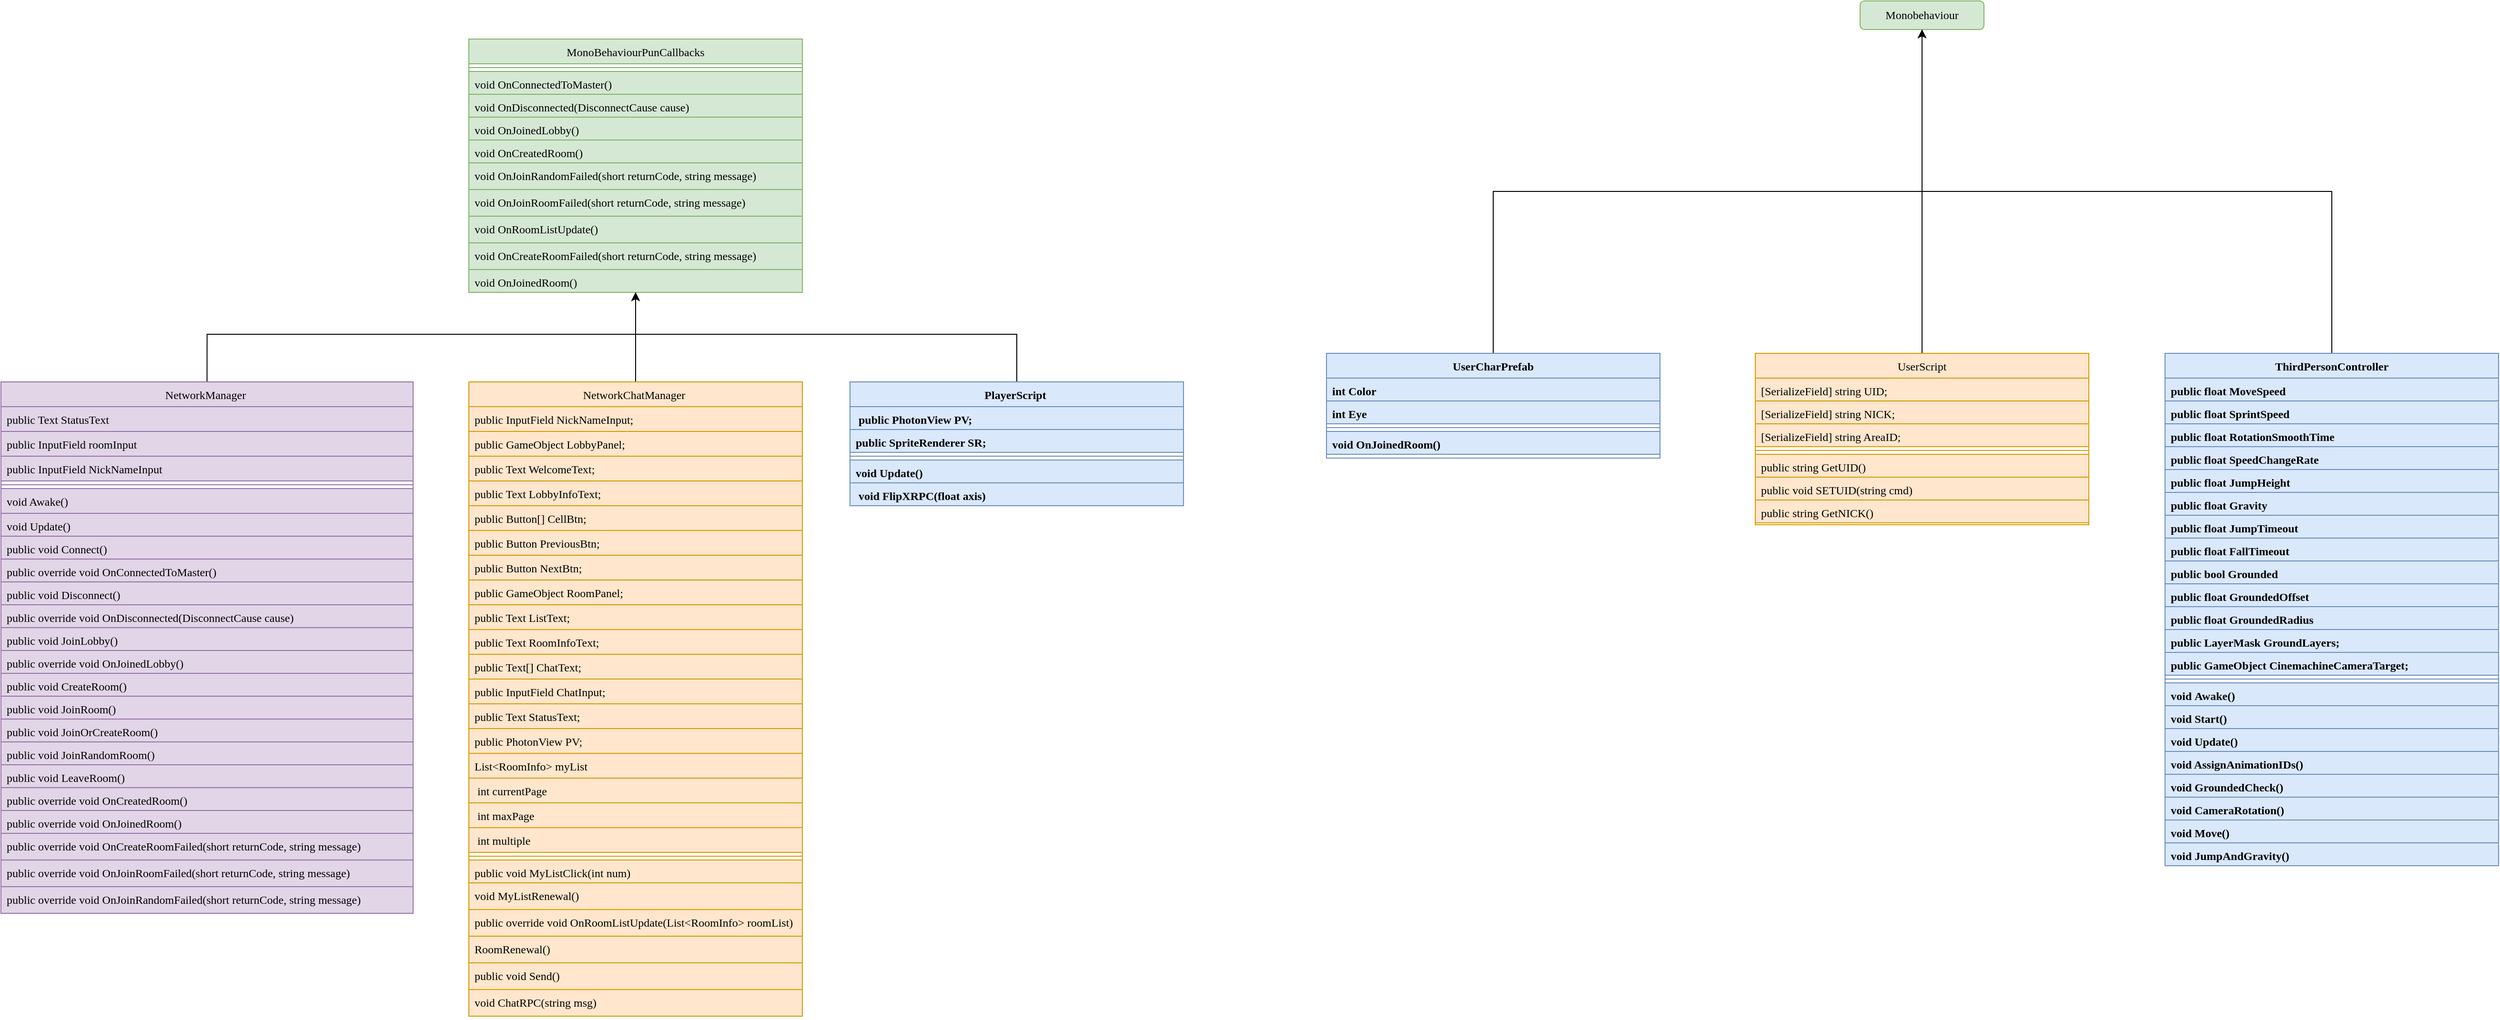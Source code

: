<mxfile version="17.1.3" type="device"><diagram id="C5RBs43oDa-KdzZeNtuy" name="Page-1"><mxGraphModel dx="2405" dy="2805" grid="1" gridSize="10" guides="1" tooltips="1" connect="1" arrows="1" fold="1" page="1" pageScale="1" pageWidth="827" pageHeight="1169" math="0" shadow="0"><root><mxCell id="WIyWlLk6GJQsqaUBKTNV-0"/><mxCell id="WIyWlLk6GJQsqaUBKTNV-1" parent="WIyWlLk6GJQsqaUBKTNV-0"/><mxCell id="zkfFHV4jXpPFQw0GAbJ--13" value="MonoBehaviourPunCallbacks" style="swimlane;fontStyle=0;align=center;verticalAlign=top;childLayout=stackLayout;horizontal=1;startSize=26;horizontalStack=0;resizeParent=1;resizeLast=0;collapsible=1;marginBottom=0;rounded=0;shadow=0;strokeWidth=1;fontFamily=Jua;fontSource=https%3A%2F%2Ffonts.googleapis.com%2Fcss%3Ffamily%3DJua;fillColor=#d5e8d4;strokeColor=#82b366;" parent="WIyWlLk6GJQsqaUBKTNV-1" vertex="1"><mxGeometry x="530" y="50" width="350" height="266" as="geometry"><mxRectangle x="340" y="380" width="170" height="26" as="alternateBounds"/></mxGeometry></mxCell><mxCell id="zkfFHV4jXpPFQw0GAbJ--15" value="" style="line;html=1;strokeWidth=1;align=left;verticalAlign=middle;spacingTop=-1;spacingLeft=3;spacingRight=3;rotatable=0;labelPosition=right;points=[];portConstraint=eastwest;fontFamily=Jua;fontSource=https%3A%2F%2Ffonts.googleapis.com%2Fcss%3Ffamily%3DJua;fillColor=#d5e8d4;strokeColor=#82b366;" parent="zkfFHV4jXpPFQw0GAbJ--13" vertex="1"><mxGeometry y="26" width="350" height="8" as="geometry"/></mxCell><mxCell id="Mqewn5kipQ3xcC0oWdRV-13" value="void OnConnectedToMaster()" style="text;align=left;verticalAlign=top;spacingLeft=4;spacingRight=4;overflow=hidden;rotatable=0;points=[[0,0.5],[1,0.5]];portConstraint=eastwest;fontFamily=Jua;fontSource=https%3A%2F%2Ffonts.googleapis.com%2Fcss%3Ffamily%3DJua;fillColor=#d5e8d4;strokeColor=#82b366;" parent="zkfFHV4jXpPFQw0GAbJ--13" vertex="1"><mxGeometry y="34" width="350" height="24" as="geometry"/></mxCell><mxCell id="Mqewn5kipQ3xcC0oWdRV-15" value="void OnDisconnected(DisconnectCause cause)&#10;" style="text;align=left;verticalAlign=top;spacingLeft=4;spacingRight=4;overflow=hidden;rotatable=0;points=[[0,0.5],[1,0.5]];portConstraint=eastwest;fontFamily=Jua;fontSource=https%3A%2F%2Ffonts.googleapis.com%2Fcss%3Ffamily%3DJua;fillColor=#d5e8d4;strokeColor=#82b366;" parent="zkfFHV4jXpPFQw0GAbJ--13" vertex="1"><mxGeometry y="58" width="350" height="24" as="geometry"/></mxCell><mxCell id="Mqewn5kipQ3xcC0oWdRV-30" value="void OnJoinedLobby() " style="text;align=left;verticalAlign=top;spacingLeft=4;spacingRight=4;overflow=hidden;rotatable=0;points=[[0,0.5],[1,0.5]];portConstraint=eastwest;fontFamily=Jua;fontSource=https%3A%2F%2Ffonts.googleapis.com%2Fcss%3Ffamily%3DJua;fillColor=#d5e8d4;strokeColor=#82b366;" parent="zkfFHV4jXpPFQw0GAbJ--13" vertex="1"><mxGeometry y="82" width="350" height="24" as="geometry"/></mxCell><mxCell id="Mqewn5kipQ3xcC0oWdRV-33" value="void OnCreatedRoom()" style="text;align=left;verticalAlign=top;spacingLeft=4;spacingRight=4;overflow=hidden;rotatable=0;points=[[0,0.5],[1,0.5]];portConstraint=eastwest;fontFamily=Jua;fontSource=https%3A%2F%2Ffonts.googleapis.com%2Fcss%3Ffamily%3DJua;fillColor=#d5e8d4;strokeColor=#82b366;" parent="zkfFHV4jXpPFQw0GAbJ--13" vertex="1"><mxGeometry y="106" width="350" height="24" as="geometry"/></mxCell><mxCell id="Mqewn5kipQ3xcC0oWdRV-37" value="void OnJoinRandomFailed(short returnCode, string message)" style="text;align=left;verticalAlign=top;spacingLeft=4;spacingRight=4;overflow=hidden;rotatable=0;points=[[0,0.5],[1,0.5]];portConstraint=eastwest;fontFamily=Jua;fontSource=https%3A%2F%2Ffonts.googleapis.com%2Fcss%3Ffamily%3DJua;fillColor=#d5e8d4;strokeColor=#82b366;" parent="zkfFHV4jXpPFQw0GAbJ--13" vertex="1"><mxGeometry y="130" width="350" height="28" as="geometry"/></mxCell><mxCell id="Mqewn5kipQ3xcC0oWdRV-36" value="void OnJoinRoomFailed(short returnCode, string message)" style="text;align=left;verticalAlign=top;spacingLeft=4;spacingRight=4;overflow=hidden;rotatable=0;points=[[0,0.5],[1,0.5]];portConstraint=eastwest;fontFamily=Jua;fontSource=https%3A%2F%2Ffonts.googleapis.com%2Fcss%3Ffamily%3DJua;fillColor=#d5e8d4;strokeColor=#82b366;" parent="zkfFHV4jXpPFQw0GAbJ--13" vertex="1"><mxGeometry y="158" width="350" height="28" as="geometry"/></mxCell><mxCell id="1AGx0SfE0cchmJ44cb0Z-66" value="void OnRoomListUpdate()" style="text;align=left;verticalAlign=top;spacingLeft=4;spacingRight=4;overflow=hidden;rotatable=0;points=[[0,0.5],[1,0.5]];portConstraint=eastwest;fontFamily=Jua;fontSource=https%3A%2F%2Ffonts.googleapis.com%2Fcss%3Ffamily%3DJua;fillColor=#d5e8d4;strokeColor=#82b366;" parent="zkfFHV4jXpPFQw0GAbJ--13" vertex="1"><mxGeometry y="186" width="350" height="28" as="geometry"/></mxCell><mxCell id="Mqewn5kipQ3xcC0oWdRV-35" value="void OnCreateRoomFailed(short returnCode, string message)" style="text;align=left;verticalAlign=top;spacingLeft=4;spacingRight=4;overflow=hidden;rotatable=0;points=[[0,0.5],[1,0.5]];portConstraint=eastwest;fontFamily=Jua;fontSource=https%3A%2F%2Ffonts.googleapis.com%2Fcss%3Ffamily%3DJua;fillColor=#d5e8d4;strokeColor=#82b366;" parent="zkfFHV4jXpPFQw0GAbJ--13" vertex="1"><mxGeometry y="214" width="350" height="28" as="geometry"/></mxCell><mxCell id="Mqewn5kipQ3xcC0oWdRV-34" value="void OnJoinedRoom() " style="text;align=left;verticalAlign=top;spacingLeft=4;spacingRight=4;overflow=hidden;rotatable=0;points=[[0,0.5],[1,0.5]];portConstraint=eastwest;fontFamily=Jua;fontSource=https%3A%2F%2Ffonts.googleapis.com%2Fcss%3Ffamily%3DJua;fillColor=#d5e8d4;strokeColor=#82b366;" parent="zkfFHV4jXpPFQw0GAbJ--13" vertex="1"><mxGeometry y="242" width="350" height="24" as="geometry"/></mxCell><mxCell id="Mqewn5kipQ3xcC0oWdRV-14" style="edgeStyle=orthogonalEdgeStyle;rounded=0;orthogonalLoop=1;jettySize=auto;html=1;exitX=0.5;exitY=0;exitDx=0;exitDy=0;entryX=0.5;entryY=1;entryDx=0;entryDy=0;fontFamily=Jua;fontSource=https%3A%2F%2Ffonts.googleapis.com%2Fcss%3Ffamily%3DJua;" parent="WIyWlLk6GJQsqaUBKTNV-1" source="Mqewn5kipQ3xcC0oWdRV-0" target="zkfFHV4jXpPFQw0GAbJ--13" edge="1"><mxGeometry relative="1" as="geometry"><Array as="points"><mxPoint x="255" y="360"/><mxPoint x="705" y="360"/></Array></mxGeometry></mxCell><mxCell id="Mqewn5kipQ3xcC0oWdRV-0" value="NetworkManager " style="swimlane;fontStyle=0;align=center;verticalAlign=top;childLayout=stackLayout;horizontal=1;startSize=26;horizontalStack=0;resizeParent=1;resizeLast=0;collapsible=1;marginBottom=0;rounded=0;shadow=0;strokeWidth=1;fontFamily=Jua;fontSource=https%3A%2F%2Ffonts.googleapis.com%2Fcss%3Ffamily%3DJua;fillColor=#e1d5e7;strokeColor=#9673a6;" parent="WIyWlLk6GJQsqaUBKTNV-1" vertex="1"><mxGeometry x="39" y="410" width="432.5" height="558" as="geometry"><mxRectangle x="550" y="140" width="160" height="26" as="alternateBounds"/></mxGeometry></mxCell><mxCell id="Mqewn5kipQ3xcC0oWdRV-3" value="public Text StatusText" style="text;align=left;verticalAlign=top;spacingLeft=4;spacingRight=4;overflow=hidden;rotatable=0;points=[[0,0.5],[1,0.5]];portConstraint=eastwest;fontFamily=Jua;fontSource=https%3A%2F%2Ffonts.googleapis.com%2Fcss%3Ffamily%3DJua;fillColor=#e1d5e7;strokeColor=#9673a6;" parent="Mqewn5kipQ3xcC0oWdRV-0" vertex="1"><mxGeometry y="26" width="432.5" height="26" as="geometry"/></mxCell><mxCell id="Mqewn5kipQ3xcC0oWdRV-4" value="public InputField roomInput" style="text;align=left;verticalAlign=top;spacingLeft=4;spacingRight=4;overflow=hidden;rotatable=0;points=[[0,0.5],[1,0.5]];portConstraint=eastwest;fontFamily=Jua;fontSource=https%3A%2F%2Ffonts.googleapis.com%2Fcss%3Ffamily%3DJua;fillColor=#e1d5e7;strokeColor=#9673a6;" parent="Mqewn5kipQ3xcC0oWdRV-0" vertex="1"><mxGeometry y="52" width="432.5" height="26" as="geometry"/></mxCell><mxCell id="Mqewn5kipQ3xcC0oWdRV-5" value="public InputField NickNameInput" style="text;align=left;verticalAlign=top;spacingLeft=4;spacingRight=4;overflow=hidden;rotatable=0;points=[[0,0.5],[1,0.5]];portConstraint=eastwest;fontFamily=Jua;fontSource=https%3A%2F%2Ffonts.googleapis.com%2Fcss%3Ffamily%3DJua;fillColor=#e1d5e7;strokeColor=#9673a6;" parent="Mqewn5kipQ3xcC0oWdRV-0" vertex="1"><mxGeometry y="78" width="432.5" height="26" as="geometry"/></mxCell><mxCell id="Mqewn5kipQ3xcC0oWdRV-6" value="" style="line;html=1;strokeWidth=1;align=left;verticalAlign=middle;spacingTop=-1;spacingLeft=3;spacingRight=3;rotatable=0;labelPosition=right;points=[];portConstraint=eastwest;fontFamily=Jua;fontSource=https%3A%2F%2Ffonts.googleapis.com%2Fcss%3Ffamily%3DJua;fillColor=#e1d5e7;strokeColor=#9673a6;" parent="Mqewn5kipQ3xcC0oWdRV-0" vertex="1"><mxGeometry y="104" width="432.5" height="8" as="geometry"/></mxCell><mxCell id="Mqewn5kipQ3xcC0oWdRV-7" value="void Awake() " style="text;align=left;verticalAlign=top;spacingLeft=4;spacingRight=4;overflow=hidden;rotatable=0;points=[[0,0.5],[1,0.5]];portConstraint=eastwest;fontFamily=Jua;fontSource=https%3A%2F%2Ffonts.googleapis.com%2Fcss%3Ffamily%3DJua;fillColor=#e1d5e7;strokeColor=#9673a6;" parent="Mqewn5kipQ3xcC0oWdRV-0" vertex="1"><mxGeometry y="112" width="432.5" height="26" as="geometry"/></mxCell><mxCell id="Mqewn5kipQ3xcC0oWdRV-8" value="void Update()" style="text;align=left;verticalAlign=top;spacingLeft=4;spacingRight=4;overflow=hidden;rotatable=0;points=[[0,0.5],[1,0.5]];portConstraint=eastwest;fontFamily=Jua;fontSource=https%3A%2F%2Ffonts.googleapis.com%2Fcss%3Ffamily%3DJua;fillColor=#e1d5e7;strokeColor=#9673a6;" parent="Mqewn5kipQ3xcC0oWdRV-0" vertex="1"><mxGeometry y="138" width="432.5" height="24" as="geometry"/></mxCell><mxCell id="Mqewn5kipQ3xcC0oWdRV-9" value="public void Connect()" style="text;align=left;verticalAlign=top;spacingLeft=4;spacingRight=4;overflow=hidden;rotatable=0;points=[[0,0.5],[1,0.5]];portConstraint=eastwest;fontFamily=Jua;fontSource=https%3A%2F%2Ffonts.googleapis.com%2Fcss%3Ffamily%3DJua;fillColor=#e1d5e7;strokeColor=#9673a6;" parent="Mqewn5kipQ3xcC0oWdRV-0" vertex="1"><mxGeometry y="162" width="432.5" height="24" as="geometry"/></mxCell><mxCell id="Mqewn5kipQ3xcC0oWdRV-12" value="public override void OnConnectedToMaster()" style="text;align=left;verticalAlign=top;spacingLeft=4;spacingRight=4;overflow=hidden;rotatable=0;points=[[0,0.5],[1,0.5]];portConstraint=eastwest;fontFamily=Jua;fontSource=https%3A%2F%2Ffonts.googleapis.com%2Fcss%3Ffamily%3DJua;fillColor=#e1d5e7;strokeColor=#9673a6;" parent="Mqewn5kipQ3xcC0oWdRV-0" vertex="1"><mxGeometry y="186" width="432.5" height="24" as="geometry"/></mxCell><mxCell id="Mqewn5kipQ3xcC0oWdRV-11" value="public void Disconnect() " style="text;align=left;verticalAlign=top;spacingLeft=4;spacingRight=4;overflow=hidden;rotatable=0;points=[[0,0.5],[1,0.5]];portConstraint=eastwest;fontFamily=Jua;fontSource=https%3A%2F%2Ffonts.googleapis.com%2Fcss%3Ffamily%3DJua;fillColor=#e1d5e7;strokeColor=#9673a6;" parent="Mqewn5kipQ3xcC0oWdRV-0" vertex="1"><mxGeometry y="210" width="432.5" height="24" as="geometry"/></mxCell><mxCell id="Mqewn5kipQ3xcC0oWdRV-10" value="public override void OnDisconnected(DisconnectCause cause)" style="text;align=left;verticalAlign=top;spacingLeft=4;spacingRight=4;overflow=hidden;rotatable=0;points=[[0,0.5],[1,0.5]];portConstraint=eastwest;fontFamily=Jua;fontSource=https%3A%2F%2Ffonts.googleapis.com%2Fcss%3Ffamily%3DJua;fillColor=#e1d5e7;strokeColor=#9673a6;" parent="Mqewn5kipQ3xcC0oWdRV-0" vertex="1"><mxGeometry y="234" width="432.5" height="24" as="geometry"/></mxCell><mxCell id="Mqewn5kipQ3xcC0oWdRV-16" value="public void JoinLobby()" style="text;align=left;verticalAlign=top;spacingLeft=4;spacingRight=4;overflow=hidden;rotatable=0;points=[[0,0.5],[1,0.5]];portConstraint=eastwest;fontFamily=Jua;fontSource=https%3A%2F%2Ffonts.googleapis.com%2Fcss%3Ffamily%3DJua;fillColor=#e1d5e7;strokeColor=#9673a6;" parent="Mqewn5kipQ3xcC0oWdRV-0" vertex="1"><mxGeometry y="258" width="432.5" height="24" as="geometry"/></mxCell><mxCell id="Mqewn5kipQ3xcC0oWdRV-18" value="public override void OnJoinedLobby() " style="text;align=left;verticalAlign=top;spacingLeft=4;spacingRight=4;overflow=hidden;rotatable=0;points=[[0,0.5],[1,0.5]];portConstraint=eastwest;fontFamily=Jua;fontSource=https%3A%2F%2Ffonts.googleapis.com%2Fcss%3Ffamily%3DJua;fillColor=#e1d5e7;strokeColor=#9673a6;" parent="Mqewn5kipQ3xcC0oWdRV-0" vertex="1"><mxGeometry y="282" width="432.5" height="24" as="geometry"/></mxCell><mxCell id="Mqewn5kipQ3xcC0oWdRV-20" value="public void CreateRoom()" style="text;align=left;verticalAlign=top;spacingLeft=4;spacingRight=4;overflow=hidden;rotatable=0;points=[[0,0.5],[1,0.5]];portConstraint=eastwest;fontFamily=Jua;fontSource=https%3A%2F%2Ffonts.googleapis.com%2Fcss%3Ffamily%3DJua;fillColor=#e1d5e7;strokeColor=#9673a6;" parent="Mqewn5kipQ3xcC0oWdRV-0" vertex="1"><mxGeometry y="306" width="432.5" height="24" as="geometry"/></mxCell><mxCell id="Mqewn5kipQ3xcC0oWdRV-21" value="public void JoinRoom()" style="text;align=left;verticalAlign=top;spacingLeft=4;spacingRight=4;overflow=hidden;rotatable=0;points=[[0,0.5],[1,0.5]];portConstraint=eastwest;fontFamily=Jua;fontSource=https%3A%2F%2Ffonts.googleapis.com%2Fcss%3Ffamily%3DJua;fillColor=#e1d5e7;strokeColor=#9673a6;" parent="Mqewn5kipQ3xcC0oWdRV-0" vertex="1"><mxGeometry y="330" width="432.5" height="24" as="geometry"/></mxCell><mxCell id="Mqewn5kipQ3xcC0oWdRV-19" value="public void JoinOrCreateRoom()" style="text;align=left;verticalAlign=top;spacingLeft=4;spacingRight=4;overflow=hidden;rotatable=0;points=[[0,0.5],[1,0.5]];portConstraint=eastwest;fontFamily=Jua;fontSource=https%3A%2F%2Ffonts.googleapis.com%2Fcss%3Ffamily%3DJua;fillColor=#e1d5e7;strokeColor=#9673a6;" parent="Mqewn5kipQ3xcC0oWdRV-0" vertex="1"><mxGeometry y="354" width="432.5" height="24" as="geometry"/></mxCell><mxCell id="Mqewn5kipQ3xcC0oWdRV-22" value="public void JoinRandomRoom()" style="text;align=left;verticalAlign=top;spacingLeft=4;spacingRight=4;overflow=hidden;rotatable=0;points=[[0,0.5],[1,0.5]];portConstraint=eastwest;fontFamily=Jua;fontSource=https%3A%2F%2Ffonts.googleapis.com%2Fcss%3Ffamily%3DJua;fillColor=#e1d5e7;strokeColor=#9673a6;" parent="Mqewn5kipQ3xcC0oWdRV-0" vertex="1"><mxGeometry y="378" width="432.5" height="24" as="geometry"/></mxCell><mxCell id="Mqewn5kipQ3xcC0oWdRV-23" value="public void LeaveRoom()" style="text;align=left;verticalAlign=top;spacingLeft=4;spacingRight=4;overflow=hidden;rotatable=0;points=[[0,0.5],[1,0.5]];portConstraint=eastwest;fontFamily=Jua;fontSource=https%3A%2F%2Ffonts.googleapis.com%2Fcss%3Ffamily%3DJua;fillColor=#e1d5e7;strokeColor=#9673a6;" parent="Mqewn5kipQ3xcC0oWdRV-0" vertex="1"><mxGeometry y="402" width="432.5" height="24" as="geometry"/></mxCell><mxCell id="Mqewn5kipQ3xcC0oWdRV-24" value="public override void OnCreatedRoom()" style="text;align=left;verticalAlign=top;spacingLeft=4;spacingRight=4;overflow=hidden;rotatable=0;points=[[0,0.5],[1,0.5]];portConstraint=eastwest;fontFamily=Jua;fontSource=https%3A%2F%2Ffonts.googleapis.com%2Fcss%3Ffamily%3DJua;fillColor=#e1d5e7;strokeColor=#9673a6;" parent="Mqewn5kipQ3xcC0oWdRV-0" vertex="1"><mxGeometry y="426" width="432.5" height="24" as="geometry"/></mxCell><mxCell id="Mqewn5kipQ3xcC0oWdRV-25" value="public override void OnJoinedRoom() " style="text;align=left;verticalAlign=top;spacingLeft=4;spacingRight=4;overflow=hidden;rotatable=0;points=[[0,0.5],[1,0.5]];portConstraint=eastwest;fontFamily=Jua;fontSource=https%3A%2F%2Ffonts.googleapis.com%2Fcss%3Ffamily%3DJua;fillColor=#e1d5e7;strokeColor=#9673a6;" parent="Mqewn5kipQ3xcC0oWdRV-0" vertex="1"><mxGeometry y="450" width="432.5" height="24" as="geometry"/></mxCell><mxCell id="Mqewn5kipQ3xcC0oWdRV-26" value="public override void OnCreateRoomFailed(short returnCode, string message)" style="text;align=left;verticalAlign=top;spacingLeft=4;spacingRight=4;overflow=hidden;rotatable=0;points=[[0,0.5],[1,0.5]];portConstraint=eastwest;fontFamily=Jua;fontSource=https%3A%2F%2Ffonts.googleapis.com%2Fcss%3Ffamily%3DJua;fillColor=#e1d5e7;strokeColor=#9673a6;" parent="Mqewn5kipQ3xcC0oWdRV-0" vertex="1"><mxGeometry y="474" width="432.5" height="28" as="geometry"/></mxCell><mxCell id="Mqewn5kipQ3xcC0oWdRV-27" value="public override void OnJoinRoomFailed(short returnCode, string message)" style="text;align=left;verticalAlign=top;spacingLeft=4;spacingRight=4;overflow=hidden;rotatable=0;points=[[0,0.5],[1,0.5]];portConstraint=eastwest;fontFamily=Jua;fontSource=https%3A%2F%2Ffonts.googleapis.com%2Fcss%3Ffamily%3DJua;fillColor=#e1d5e7;strokeColor=#9673a6;" parent="Mqewn5kipQ3xcC0oWdRV-0" vertex="1"><mxGeometry y="502" width="432.5" height="28" as="geometry"/></mxCell><mxCell id="Mqewn5kipQ3xcC0oWdRV-17" value="public override void OnJoinRandomFailed(short returnCode, string message)" style="text;align=left;verticalAlign=top;spacingLeft=4;spacingRight=4;overflow=hidden;rotatable=0;points=[[0,0.5],[1,0.5]];portConstraint=eastwest;fontFamily=Jua;fontSource=https%3A%2F%2Ffonts.googleapis.com%2Fcss%3Ffamily%3DJua;fillColor=#e1d5e7;strokeColor=#9673a6;" parent="Mqewn5kipQ3xcC0oWdRV-0" vertex="1"><mxGeometry y="530" width="432.5" height="28" as="geometry"/></mxCell><mxCell id="Mqewn5kipQ3xcC0oWdRV-38" value="Monobehaviour" style="rounded=1;whiteSpace=wrap;html=1;fontFamily=Jua;fontSource=https%3A%2F%2Ffonts.googleapis.com%2Fcss%3Ffamily%3DJua;fillColor=#d5e8d4;strokeColor=#82b366;" parent="WIyWlLk6GJQsqaUBKTNV-1" vertex="1"><mxGeometry x="1990" y="10" width="130" height="30" as="geometry"/></mxCell><mxCell id="Mqewn5kipQ3xcC0oWdRV-51" style="edgeStyle=orthogonalEdgeStyle;rounded=0;orthogonalLoop=1;jettySize=auto;html=1;entryX=0.5;entryY=1;entryDx=0;entryDy=0;fontFamily=Jua;fontSource=https%3A%2F%2Ffonts.googleapis.com%2Fcss%3Ffamily%3DJua;" parent="WIyWlLk6GJQsqaUBKTNV-1" source="Mqewn5kipQ3xcC0oWdRV-40" target="Mqewn5kipQ3xcC0oWdRV-38" edge="1"><mxGeometry relative="1" as="geometry"><Array as="points"><mxPoint x="1605" y="210"/><mxPoint x="2055" y="210"/></Array></mxGeometry></mxCell><mxCell id="Mqewn5kipQ3xcC0oWdRV-40" value="UserCharPrefab" style="swimlane;fontStyle=1;align=center;verticalAlign=top;childLayout=stackLayout;horizontal=1;startSize=26;horizontalStack=0;resizeParent=1;resizeLast=0;collapsible=1;marginBottom=0;rounded=0;shadow=0;strokeWidth=1;fontFamily=Jua;fontSource=https%3A%2F%2Ffonts.googleapis.com%2Fcss%3Ffamily%3DJua;fillColor=#dae8fc;strokeColor=#6c8ebf;" parent="WIyWlLk6GJQsqaUBKTNV-1" vertex="1"><mxGeometry x="1430" y="380" width="350" height="110" as="geometry"><mxRectangle x="340" y="380" width="170" height="26" as="alternateBounds"/></mxGeometry></mxCell><mxCell id="Mqewn5kipQ3xcC0oWdRV-50" value="int Color&#10;" style="text;align=left;verticalAlign=top;spacingLeft=4;spacingRight=4;overflow=hidden;rotatable=0;points=[[0,0.5],[1,0.5]];portConstraint=eastwest;fontFamily=Jua;fontSource=https%3A%2F%2Ffonts.googleapis.com%2Fcss%3Ffamily%3DJua;fillColor=#dae8fc;strokeColor=#6c8ebf;fontStyle=1" parent="Mqewn5kipQ3xcC0oWdRV-40" vertex="1"><mxGeometry y="26" width="350" height="24" as="geometry"/></mxCell><mxCell id="Mqewn5kipQ3xcC0oWdRV-52" value="int Eye" style="text;align=left;verticalAlign=top;spacingLeft=4;spacingRight=4;overflow=hidden;rotatable=0;points=[[0,0.5],[1,0.5]];portConstraint=eastwest;fontFamily=Jua;fontSource=https%3A%2F%2Ffonts.googleapis.com%2Fcss%3Ffamily%3DJua;fillColor=#dae8fc;strokeColor=#6c8ebf;fontStyle=1" parent="Mqewn5kipQ3xcC0oWdRV-40" vertex="1"><mxGeometry y="50" width="350" height="24" as="geometry"/></mxCell><mxCell id="Mqewn5kipQ3xcC0oWdRV-41" value="" style="line;html=1;strokeWidth=1;align=left;verticalAlign=middle;spacingTop=-1;spacingLeft=3;spacingRight=3;rotatable=0;labelPosition=right;points=[];portConstraint=eastwest;fontFamily=Jua;fontSource=https%3A%2F%2Ffonts.googleapis.com%2Fcss%3Ffamily%3DJua;fillColor=#dae8fc;strokeColor=#6c8ebf;fontStyle=1" parent="Mqewn5kipQ3xcC0oWdRV-40" vertex="1"><mxGeometry y="74" width="350" height="8" as="geometry"/></mxCell><mxCell id="Mqewn5kipQ3xcC0oWdRV-49" value="void OnJoinedRoom() " style="text;align=left;verticalAlign=top;spacingLeft=4;spacingRight=4;overflow=hidden;rotatable=0;points=[[0,0.5],[1,0.5]];portConstraint=eastwest;fontFamily=Jua;fontSource=https%3A%2F%2Ffonts.googleapis.com%2Fcss%3Ffamily%3DJua;fillColor=#dae8fc;strokeColor=#6c8ebf;fontStyle=1" parent="Mqewn5kipQ3xcC0oWdRV-40" vertex="1"><mxGeometry y="82" width="350" height="24" as="geometry"/></mxCell><mxCell id="Mqewn5kipQ3xcC0oWdRV-58" style="edgeStyle=orthogonalEdgeStyle;rounded=0;orthogonalLoop=1;jettySize=auto;html=1;entryX=0.5;entryY=1;entryDx=0;entryDy=0;fontFamily=Jua;fontSource=https%3A%2F%2Ffonts.googleapis.com%2Fcss%3Ffamily%3DJua;" parent="WIyWlLk6GJQsqaUBKTNV-1" source="Mqewn5kipQ3xcC0oWdRV-53" target="Mqewn5kipQ3xcC0oWdRV-38" edge="1"><mxGeometry relative="1" as="geometry"><Array as="points"><mxPoint x="2055" y="140"/><mxPoint x="2055" y="140"/></Array></mxGeometry></mxCell><mxCell id="Mqewn5kipQ3xcC0oWdRV-53" value="UserScript" style="swimlane;fontStyle=0;align=center;verticalAlign=top;childLayout=stackLayout;horizontal=1;startSize=26;horizontalStack=0;resizeParent=1;resizeLast=0;collapsible=1;marginBottom=0;rounded=0;shadow=0;strokeWidth=1;fontFamily=Jua;fontSource=https%3A%2F%2Ffonts.googleapis.com%2Fcss%3Ffamily%3DJua;fillColor=#ffe6cc;strokeColor=#d79b00;" parent="WIyWlLk6GJQsqaUBKTNV-1" vertex="1"><mxGeometry x="1880" y="380" width="350" height="180" as="geometry"><mxRectangle x="340" y="380" width="170" height="26" as="alternateBounds"/></mxGeometry></mxCell><mxCell id="Mqewn5kipQ3xcC0oWdRV-54" value="[SerializeField] string UID;" style="text;align=left;verticalAlign=top;spacingLeft=4;spacingRight=4;overflow=hidden;rotatable=0;points=[[0,0.5],[1,0.5]];portConstraint=eastwest;fontFamily=Jua;fontSource=https%3A%2F%2Ffonts.googleapis.com%2Fcss%3Ffamily%3DJua;fillColor=#ffe6cc;strokeColor=#d79b00;" parent="Mqewn5kipQ3xcC0oWdRV-53" vertex="1"><mxGeometry y="26" width="350" height="24" as="geometry"/></mxCell><mxCell id="Mqewn5kipQ3xcC0oWdRV-59" value="    [SerializeField] string NICK;" style="text;align=left;verticalAlign=top;spacingLeft=4;spacingRight=4;overflow=hidden;rotatable=0;points=[[0,0.5],[1,0.5]];portConstraint=eastwest;fontFamily=Jua;fontSource=https%3A%2F%2Ffonts.googleapis.com%2Fcss%3Ffamily%3DJua;fillColor=#ffe6cc;strokeColor=#d79b00;" parent="Mqewn5kipQ3xcC0oWdRV-53" vertex="1"><mxGeometry y="50" width="350" height="24" as="geometry"/></mxCell><mxCell id="Mqewn5kipQ3xcC0oWdRV-55" value="    [SerializeField] string AreaID;" style="text;align=left;verticalAlign=top;spacingLeft=4;spacingRight=4;overflow=hidden;rotatable=0;points=[[0,0.5],[1,0.5]];portConstraint=eastwest;fontFamily=Jua;fontSource=https%3A%2F%2Ffonts.googleapis.com%2Fcss%3Ffamily%3DJua;fillColor=#ffe6cc;strokeColor=#d79b00;" parent="Mqewn5kipQ3xcC0oWdRV-53" vertex="1"><mxGeometry y="74" width="350" height="24" as="geometry"/></mxCell><mxCell id="Mqewn5kipQ3xcC0oWdRV-56" value="" style="line;html=1;strokeWidth=1;align=left;verticalAlign=middle;spacingTop=-1;spacingLeft=3;spacingRight=3;rotatable=0;labelPosition=right;points=[];portConstraint=eastwest;fontFamily=Jua;fontSource=https%3A%2F%2Ffonts.googleapis.com%2Fcss%3Ffamily%3DJua;fillColor=#ffe6cc;strokeColor=#d79b00;" parent="Mqewn5kipQ3xcC0oWdRV-53" vertex="1"><mxGeometry y="98" width="350" height="8" as="geometry"/></mxCell><mxCell id="Mqewn5kipQ3xcC0oWdRV-60" value=" public string GetUID()" style="text;align=left;verticalAlign=top;spacingLeft=4;spacingRight=4;overflow=hidden;rotatable=0;points=[[0,0.5],[1,0.5]];portConstraint=eastwest;fontFamily=Jua;fontSource=https%3A%2F%2Ffonts.googleapis.com%2Fcss%3Ffamily%3DJua;fillColor=#ffe6cc;strokeColor=#d79b00;" parent="Mqewn5kipQ3xcC0oWdRV-53" vertex="1"><mxGeometry y="106" width="350" height="24" as="geometry"/></mxCell><mxCell id="Mqewn5kipQ3xcC0oWdRV-62" value=" public void SETUID(string cmd)" style="text;align=left;verticalAlign=top;spacingLeft=4;spacingRight=4;overflow=hidden;rotatable=0;points=[[0,0.5],[1,0.5]];portConstraint=eastwest;fontFamily=Jua;fontSource=https%3A%2F%2Ffonts.googleapis.com%2Fcss%3Ffamily%3DJua;fillColor=#ffe6cc;strokeColor=#d79b00;" parent="Mqewn5kipQ3xcC0oWdRV-53" vertex="1"><mxGeometry y="130" width="350" height="24" as="geometry"/></mxCell><mxCell id="Mqewn5kipQ3xcC0oWdRV-61" value="public string GetNICK()" style="text;align=left;verticalAlign=top;spacingLeft=4;spacingRight=4;overflow=hidden;rotatable=0;points=[[0,0.5],[1,0.5]];portConstraint=eastwest;fontFamily=Jua;fontSource=https%3A%2F%2Ffonts.googleapis.com%2Fcss%3Ffamily%3DJua;fillColor=#ffe6cc;strokeColor=#d79b00;" parent="Mqewn5kipQ3xcC0oWdRV-53" vertex="1"><mxGeometry y="154" width="350" height="24" as="geometry"/></mxCell><mxCell id="1AGx0SfE0cchmJ44cb0Z-43" style="edgeStyle=orthogonalEdgeStyle;rounded=0;orthogonalLoop=1;jettySize=auto;html=1;entryX=0.5;entryY=1;entryDx=0;entryDy=0;" parent="WIyWlLk6GJQsqaUBKTNV-1" source="1AGx0SfE0cchmJ44cb0Z-20" target="zkfFHV4jXpPFQw0GAbJ--13" edge="1"><mxGeometry relative="1" as="geometry"/></mxCell><mxCell id="1AGx0SfE0cchmJ44cb0Z-20" value="NetworkChatManager " style="swimlane;fontStyle=0;align=center;verticalAlign=top;childLayout=stackLayout;horizontal=1;startSize=26;horizontalStack=0;resizeParent=1;resizeLast=0;collapsible=1;marginBottom=0;rounded=0;shadow=0;strokeWidth=1;fontFamily=Jua;fontSource=https%3A%2F%2Ffonts.googleapis.com%2Fcss%3Ffamily%3DJua;fillColor=#ffe6cc;strokeColor=#d79b00;" parent="WIyWlLk6GJQsqaUBKTNV-1" vertex="1"><mxGeometry x="530" y="410" width="350" height="666" as="geometry"><mxRectangle x="550" y="140" width="160" height="26" as="alternateBounds"/></mxGeometry></mxCell><mxCell id="1AGx0SfE0cchmJ44cb0Z-44" value="public InputField NickNameInput;" style="text;align=left;verticalAlign=top;spacingLeft=4;spacingRight=4;overflow=hidden;rotatable=0;points=[[0,0.5],[1,0.5]];portConstraint=eastwest;fontFamily=Jua;fontSource=https%3A%2F%2Ffonts.googleapis.com%2Fcss%3Ffamily%3DJua;fillColor=#ffe6cc;strokeColor=#d79b00;" parent="1AGx0SfE0cchmJ44cb0Z-20" vertex="1"><mxGeometry y="26" width="350" height="26" as="geometry"/></mxCell><mxCell id="1AGx0SfE0cchmJ44cb0Z-46" value="public GameObject LobbyPanel;" style="text;align=left;verticalAlign=top;spacingLeft=4;spacingRight=4;overflow=hidden;rotatable=0;points=[[0,0.5],[1,0.5]];portConstraint=eastwest;fontFamily=Jua;fontSource=https%3A%2F%2Ffonts.googleapis.com%2Fcss%3Ffamily%3DJua;fillColor=#ffe6cc;strokeColor=#d79b00;" parent="1AGx0SfE0cchmJ44cb0Z-20" vertex="1"><mxGeometry y="52" width="350" height="26" as="geometry"/></mxCell><mxCell id="1AGx0SfE0cchmJ44cb0Z-49" value="public Text WelcomeText;" style="text;align=left;verticalAlign=top;spacingLeft=4;spacingRight=4;overflow=hidden;rotatable=0;points=[[0,0.5],[1,0.5]];portConstraint=eastwest;fontFamily=Jua;fontSource=https%3A%2F%2Ffonts.googleapis.com%2Fcss%3Ffamily%3DJua;fillColor=#ffe6cc;strokeColor=#d79b00;" parent="1AGx0SfE0cchmJ44cb0Z-20" vertex="1"><mxGeometry y="78" width="350" height="26" as="geometry"/></mxCell><mxCell id="1AGx0SfE0cchmJ44cb0Z-50" value="public Text LobbyInfoText;" style="text;align=left;verticalAlign=top;spacingLeft=4;spacingRight=4;overflow=hidden;rotatable=0;points=[[0,0.5],[1,0.5]];portConstraint=eastwest;fontFamily=Jua;fontSource=https%3A%2F%2Ffonts.googleapis.com%2Fcss%3Ffamily%3DJua;fillColor=#ffe6cc;strokeColor=#d79b00;" parent="1AGx0SfE0cchmJ44cb0Z-20" vertex="1"><mxGeometry y="104" width="350" height="26" as="geometry"/></mxCell><mxCell id="1AGx0SfE0cchmJ44cb0Z-54" value="public Button[] CellBtn;" style="text;align=left;verticalAlign=top;spacingLeft=4;spacingRight=4;overflow=hidden;rotatable=0;points=[[0,0.5],[1,0.5]];portConstraint=eastwest;fontFamily=Jua;fontSource=https%3A%2F%2Ffonts.googleapis.com%2Fcss%3Ffamily%3DJua;fillColor=#ffe6cc;strokeColor=#d79b00;" parent="1AGx0SfE0cchmJ44cb0Z-20" vertex="1"><mxGeometry y="130" width="350" height="26" as="geometry"/></mxCell><mxCell id="1AGx0SfE0cchmJ44cb0Z-48" value="public Button PreviousBtn;" style="text;align=left;verticalAlign=top;spacingLeft=4;spacingRight=4;overflow=hidden;rotatable=0;points=[[0,0.5],[1,0.5]];portConstraint=eastwest;fontFamily=Jua;fontSource=https%3A%2F%2Ffonts.googleapis.com%2Fcss%3Ffamily%3DJua;fillColor=#ffe6cc;strokeColor=#d79b00;" parent="1AGx0SfE0cchmJ44cb0Z-20" vertex="1"><mxGeometry y="156" width="350" height="26" as="geometry"/></mxCell><mxCell id="1AGx0SfE0cchmJ44cb0Z-52" value="public Button NextBtn;" style="text;align=left;verticalAlign=top;spacingLeft=4;spacingRight=4;overflow=hidden;rotatable=0;points=[[0,0.5],[1,0.5]];portConstraint=eastwest;fontFamily=Jua;fontSource=https%3A%2F%2Ffonts.googleapis.com%2Fcss%3Ffamily%3DJua;fillColor=#ffe6cc;strokeColor=#d79b00;" parent="1AGx0SfE0cchmJ44cb0Z-20" vertex="1"><mxGeometry y="182" width="350" height="26" as="geometry"/></mxCell><mxCell id="1AGx0SfE0cchmJ44cb0Z-53" value="public GameObject RoomPanel;" style="text;align=left;verticalAlign=top;spacingLeft=4;spacingRight=4;overflow=hidden;rotatable=0;points=[[0,0.5],[1,0.5]];portConstraint=eastwest;fontFamily=Jua;fontSource=https%3A%2F%2Ffonts.googleapis.com%2Fcss%3Ffamily%3DJua;fillColor=#ffe6cc;strokeColor=#d79b00;" parent="1AGx0SfE0cchmJ44cb0Z-20" vertex="1"><mxGeometry y="208" width="350" height="26" as="geometry"/></mxCell><mxCell id="1AGx0SfE0cchmJ44cb0Z-51" value="public Text ListText;" style="text;align=left;verticalAlign=top;spacingLeft=4;spacingRight=4;overflow=hidden;rotatable=0;points=[[0,0.5],[1,0.5]];portConstraint=eastwest;fontFamily=Jua;fontSource=https%3A%2F%2Ffonts.googleapis.com%2Fcss%3Ffamily%3DJua;fillColor=#ffe6cc;strokeColor=#d79b00;" parent="1AGx0SfE0cchmJ44cb0Z-20" vertex="1"><mxGeometry y="234" width="350" height="26" as="geometry"/></mxCell><mxCell id="1AGx0SfE0cchmJ44cb0Z-47" value="public Text RoomInfoText;" style="text;align=left;verticalAlign=top;spacingLeft=4;spacingRight=4;overflow=hidden;rotatable=0;points=[[0,0.5],[1,0.5]];portConstraint=eastwest;fontFamily=Jua;fontSource=https%3A%2F%2Ffonts.googleapis.com%2Fcss%3Ffamily%3DJua;fillColor=#ffe6cc;strokeColor=#d79b00;" parent="1AGx0SfE0cchmJ44cb0Z-20" vertex="1"><mxGeometry y="260" width="350" height="26" as="geometry"/></mxCell><mxCell id="1AGx0SfE0cchmJ44cb0Z-45" value="public Text[] ChatText;" style="text;align=left;verticalAlign=top;spacingLeft=4;spacingRight=4;overflow=hidden;rotatable=0;points=[[0,0.5],[1,0.5]];portConstraint=eastwest;fontFamily=Jua;fontSource=https%3A%2F%2Ffonts.googleapis.com%2Fcss%3Ffamily%3DJua;fillColor=#ffe6cc;strokeColor=#d79b00;" parent="1AGx0SfE0cchmJ44cb0Z-20" vertex="1"><mxGeometry y="286" width="350" height="26" as="geometry"/></mxCell><mxCell id="1AGx0SfE0cchmJ44cb0Z-56" value="public InputField ChatInput;" style="text;align=left;verticalAlign=top;spacingLeft=4;spacingRight=4;overflow=hidden;rotatable=0;points=[[0,0.5],[1,0.5]];portConstraint=eastwest;fontFamily=Jua;fontSource=https%3A%2F%2Ffonts.googleapis.com%2Fcss%3Ffamily%3DJua;fillColor=#ffe6cc;strokeColor=#d79b00;" parent="1AGx0SfE0cchmJ44cb0Z-20" vertex="1"><mxGeometry y="312" width="350" height="26" as="geometry"/></mxCell><mxCell id="1AGx0SfE0cchmJ44cb0Z-55" value="public Text StatusText;" style="text;align=left;verticalAlign=top;spacingLeft=4;spacingRight=4;overflow=hidden;rotatable=0;points=[[0,0.5],[1,0.5]];portConstraint=eastwest;fontFamily=Jua;fontSource=https%3A%2F%2Ffonts.googleapis.com%2Fcss%3Ffamily%3DJua;fillColor=#ffe6cc;strokeColor=#d79b00;" parent="1AGx0SfE0cchmJ44cb0Z-20" vertex="1"><mxGeometry y="338" width="350" height="26" as="geometry"/></mxCell><mxCell id="1AGx0SfE0cchmJ44cb0Z-58" value="public PhotonView PV;" style="text;align=left;verticalAlign=top;spacingLeft=4;spacingRight=4;overflow=hidden;rotatable=0;points=[[0,0.5],[1,0.5]];portConstraint=eastwest;fontFamily=Jua;fontSource=https%3A%2F%2Ffonts.googleapis.com%2Fcss%3Ffamily%3DJua;fillColor=#ffe6cc;strokeColor=#d79b00;" parent="1AGx0SfE0cchmJ44cb0Z-20" vertex="1"><mxGeometry y="364" width="350" height="26" as="geometry"/></mxCell><mxCell id="1AGx0SfE0cchmJ44cb0Z-57" value="List&lt;RoomInfo&gt; myList" style="text;align=left;verticalAlign=top;spacingLeft=4;spacingRight=4;overflow=hidden;rotatable=0;points=[[0,0.5],[1,0.5]];portConstraint=eastwest;fontFamily=Jua;fontSource=https%3A%2F%2Ffonts.googleapis.com%2Fcss%3Ffamily%3DJua;fillColor=#ffe6cc;strokeColor=#d79b00;" parent="1AGx0SfE0cchmJ44cb0Z-20" vertex="1"><mxGeometry y="390" width="350" height="26" as="geometry"/></mxCell><mxCell id="1AGx0SfE0cchmJ44cb0Z-59" value=" int currentPage" style="text;align=left;verticalAlign=top;spacingLeft=4;spacingRight=4;overflow=hidden;rotatable=0;points=[[0,0.5],[1,0.5]];portConstraint=eastwest;fontFamily=Jua;fontSource=https%3A%2F%2Ffonts.googleapis.com%2Fcss%3Ffamily%3DJua;fillColor=#ffe6cc;strokeColor=#d79b00;" parent="1AGx0SfE0cchmJ44cb0Z-20" vertex="1"><mxGeometry y="416" width="350" height="26" as="geometry"/></mxCell><mxCell id="1AGx0SfE0cchmJ44cb0Z-60" value=" int maxPage" style="text;align=left;verticalAlign=top;spacingLeft=4;spacingRight=4;overflow=hidden;rotatable=0;points=[[0,0.5],[1,0.5]];portConstraint=eastwest;fontFamily=Jua;fontSource=https%3A%2F%2Ffonts.googleapis.com%2Fcss%3Ffamily%3DJua;fillColor=#ffe6cc;strokeColor=#d79b00;" parent="1AGx0SfE0cchmJ44cb0Z-20" vertex="1"><mxGeometry y="442" width="350" height="26" as="geometry"/></mxCell><mxCell id="1AGx0SfE0cchmJ44cb0Z-21" value=" int multiple" style="text;align=left;verticalAlign=top;spacingLeft=4;spacingRight=4;overflow=hidden;rotatable=0;points=[[0,0.5],[1,0.5]];portConstraint=eastwest;fontFamily=Jua;fontSource=https%3A%2F%2Ffonts.googleapis.com%2Fcss%3Ffamily%3DJua;fillColor=#ffe6cc;strokeColor=#d79b00;" parent="1AGx0SfE0cchmJ44cb0Z-20" vertex="1"><mxGeometry y="468" width="350" height="26" as="geometry"/></mxCell><mxCell id="1AGx0SfE0cchmJ44cb0Z-24" value="" style="line;html=1;strokeWidth=1;align=left;verticalAlign=middle;spacingTop=-1;spacingLeft=3;spacingRight=3;rotatable=0;labelPosition=right;points=[];portConstraint=eastwest;fontFamily=Jua;fontSource=https%3A%2F%2Ffonts.googleapis.com%2Fcss%3Ffamily%3DJua;fillColor=#ffe6cc;strokeColor=#d79b00;" parent="1AGx0SfE0cchmJ44cb0Z-20" vertex="1"><mxGeometry y="494" width="350" height="8" as="geometry"/></mxCell><mxCell id="1AGx0SfE0cchmJ44cb0Z-26" value="public void MyListClick(int num)" style="text;align=left;verticalAlign=top;spacingLeft=4;spacingRight=4;overflow=hidden;rotatable=0;points=[[0,0.5],[1,0.5]];portConstraint=eastwest;fontFamily=Jua;fontSource=https%3A%2F%2Ffonts.googleapis.com%2Fcss%3Ffamily%3DJua;fillColor=#ffe6cc;strokeColor=#d79b00;" parent="1AGx0SfE0cchmJ44cb0Z-20" vertex="1"><mxGeometry y="502" width="350" height="24" as="geometry"/></mxCell><mxCell id="1AGx0SfE0cchmJ44cb0Z-41" value="void MyListRenewal()" style="text;align=left;verticalAlign=top;spacingLeft=4;spacingRight=4;overflow=hidden;rotatable=0;points=[[0,0.5],[1,0.5]];portConstraint=eastwest;fontFamily=Jua;fontSource=https%3A%2F%2Ffonts.googleapis.com%2Fcss%3Ffamily%3DJua;fillColor=#ffe6cc;strokeColor=#d79b00;" parent="1AGx0SfE0cchmJ44cb0Z-20" vertex="1"><mxGeometry y="526" width="350" height="28" as="geometry"/></mxCell><mxCell id="1AGx0SfE0cchmJ44cb0Z-62" value="public override void OnRoomListUpdate(List&lt;RoomInfo&gt; roomList)" style="text;align=left;verticalAlign=top;spacingLeft=4;spacingRight=4;overflow=hidden;rotatable=0;points=[[0,0.5],[1,0.5]];portConstraint=eastwest;fontFamily=Jua;fontSource=https%3A%2F%2Ffonts.googleapis.com%2Fcss%3Ffamily%3DJua;fillColor=#ffe6cc;strokeColor=#d79b00;" parent="1AGx0SfE0cchmJ44cb0Z-20" vertex="1"><mxGeometry y="554" width="350" height="28" as="geometry"/></mxCell><mxCell id="1AGx0SfE0cchmJ44cb0Z-63" value="RoomRenewal()" style="text;align=left;verticalAlign=top;spacingLeft=4;spacingRight=4;overflow=hidden;rotatable=0;points=[[0,0.5],[1,0.5]];portConstraint=eastwest;fontFamily=Jua;fontSource=https%3A%2F%2Ffonts.googleapis.com%2Fcss%3Ffamily%3DJua;fillColor=#ffe6cc;strokeColor=#d79b00;" parent="1AGx0SfE0cchmJ44cb0Z-20" vertex="1"><mxGeometry y="582" width="350" height="28" as="geometry"/></mxCell><mxCell id="1AGx0SfE0cchmJ44cb0Z-65" value="public void Send()" style="text;align=left;verticalAlign=top;spacingLeft=4;spacingRight=4;overflow=hidden;rotatable=0;points=[[0,0.5],[1,0.5]];portConstraint=eastwest;fontFamily=Jua;fontSource=https%3A%2F%2Ffonts.googleapis.com%2Fcss%3Ffamily%3DJua;fillColor=#ffe6cc;strokeColor=#d79b00;" parent="1AGx0SfE0cchmJ44cb0Z-20" vertex="1"><mxGeometry y="610" width="350" height="28" as="geometry"/></mxCell><mxCell id="1AGx0SfE0cchmJ44cb0Z-64" value="void ChatRPC(string msg)" style="text;align=left;verticalAlign=top;spacingLeft=4;spacingRight=4;overflow=hidden;rotatable=0;points=[[0,0.5],[1,0.5]];portConstraint=eastwest;fontFamily=Jua;fontSource=https%3A%2F%2Ffonts.googleapis.com%2Fcss%3Ffamily%3DJua;fillColor=#ffe6cc;strokeColor=#d79b00;" parent="1AGx0SfE0cchmJ44cb0Z-20" vertex="1"><mxGeometry y="638" width="350" height="28" as="geometry"/></mxCell><mxCell id="7bEs0rn_BpRN_7TsVDcq-9" style="edgeStyle=orthogonalEdgeStyle;rounded=0;orthogonalLoop=1;jettySize=auto;html=1;entryX=0.5;entryY=1;entryDx=0;entryDy=0;" edge="1" parent="WIyWlLk6GJQsqaUBKTNV-1" source="7bEs0rn_BpRN_7TsVDcq-0" target="zkfFHV4jXpPFQw0GAbJ--13"><mxGeometry relative="1" as="geometry"><Array as="points"><mxPoint x="1105" y="360"/><mxPoint x="705" y="360"/></Array></mxGeometry></mxCell><mxCell id="7bEs0rn_BpRN_7TsVDcq-0" value="PlayerScript " style="swimlane;fontStyle=1;align=center;verticalAlign=top;childLayout=stackLayout;horizontal=1;startSize=26;horizontalStack=0;resizeParent=1;resizeLast=0;collapsible=1;marginBottom=0;rounded=0;shadow=0;strokeWidth=1;fontFamily=Jua;fontSource=https%3A%2F%2Ffonts.googleapis.com%2Fcss%3Ffamily%3DJua;fillColor=#dae8fc;strokeColor=#6c8ebf;" vertex="1" parent="WIyWlLk6GJQsqaUBKTNV-1"><mxGeometry x="930" y="410" width="350" height="130" as="geometry"><mxRectangle x="340" y="380" width="170" height="26" as="alternateBounds"/></mxGeometry></mxCell><mxCell id="7bEs0rn_BpRN_7TsVDcq-1" value=" public PhotonView PV;" style="text;align=left;verticalAlign=top;spacingLeft=4;spacingRight=4;overflow=hidden;rotatable=0;points=[[0,0.5],[1,0.5]];portConstraint=eastwest;fontFamily=Jua;fontSource=https%3A%2F%2Ffonts.googleapis.com%2Fcss%3Ffamily%3DJua;fillColor=#dae8fc;strokeColor=#6c8ebf;fontStyle=1" vertex="1" parent="7bEs0rn_BpRN_7TsVDcq-0"><mxGeometry y="26" width="350" height="24" as="geometry"/></mxCell><mxCell id="7bEs0rn_BpRN_7TsVDcq-5" value="public SpriteRenderer SR;" style="text;align=left;verticalAlign=top;spacingLeft=4;spacingRight=4;overflow=hidden;rotatable=0;points=[[0,0.5],[1,0.5]];portConstraint=eastwest;fontFamily=Jua;fontSource=https%3A%2F%2Ffonts.googleapis.com%2Fcss%3Ffamily%3DJua;fillColor=#dae8fc;strokeColor=#6c8ebf;fontStyle=1" vertex="1" parent="7bEs0rn_BpRN_7TsVDcq-0"><mxGeometry y="50" width="350" height="24" as="geometry"/></mxCell><mxCell id="7bEs0rn_BpRN_7TsVDcq-3" value="" style="line;html=1;strokeWidth=1;align=left;verticalAlign=middle;spacingTop=-1;spacingLeft=3;spacingRight=3;rotatable=0;labelPosition=right;points=[];portConstraint=eastwest;fontFamily=Jua;fontSource=https%3A%2F%2Ffonts.googleapis.com%2Fcss%3Ffamily%3DJua;fillColor=#dae8fc;strokeColor=#6c8ebf;fontStyle=1" vertex="1" parent="7bEs0rn_BpRN_7TsVDcq-0"><mxGeometry y="74" width="350" height="8" as="geometry"/></mxCell><mxCell id="7bEs0rn_BpRN_7TsVDcq-6" value="void Update()" style="text;align=left;verticalAlign=top;spacingLeft=4;spacingRight=4;overflow=hidden;rotatable=0;points=[[0,0.5],[1,0.5]];portConstraint=eastwest;fontFamily=Jua;fontSource=https%3A%2F%2Ffonts.googleapis.com%2Fcss%3Ffamily%3DJua;fillColor=#dae8fc;strokeColor=#6c8ebf;fontStyle=1" vertex="1" parent="7bEs0rn_BpRN_7TsVDcq-0"><mxGeometry y="82" width="350" height="24" as="geometry"/></mxCell><mxCell id="7bEs0rn_BpRN_7TsVDcq-4" value=" void FlipXRPC(float axis)" style="text;align=left;verticalAlign=top;spacingLeft=4;spacingRight=4;overflow=hidden;rotatable=0;points=[[0,0.5],[1,0.5]];portConstraint=eastwest;fontFamily=Jua;fontSource=https%3A%2F%2Ffonts.googleapis.com%2Fcss%3Ffamily%3DJua;fillColor=#dae8fc;strokeColor=#6c8ebf;fontStyle=1" vertex="1" parent="7bEs0rn_BpRN_7TsVDcq-0"><mxGeometry y="106" width="350" height="24" as="geometry"/></mxCell><mxCell id="7bEs0rn_BpRN_7TsVDcq-35" style="edgeStyle=orthogonalEdgeStyle;rounded=0;orthogonalLoop=1;jettySize=auto;html=1;entryX=0.5;entryY=1;entryDx=0;entryDy=0;" edge="1" parent="WIyWlLk6GJQsqaUBKTNV-1" source="7bEs0rn_BpRN_7TsVDcq-12" target="Mqewn5kipQ3xcC0oWdRV-38"><mxGeometry relative="1" as="geometry"><Array as="points"><mxPoint x="2485" y="210"/><mxPoint x="2055" y="210"/></Array></mxGeometry></mxCell><mxCell id="7bEs0rn_BpRN_7TsVDcq-12" value="ThirdPersonController" style="swimlane;fontStyle=1;align=center;verticalAlign=top;childLayout=stackLayout;horizontal=1;startSize=26;horizontalStack=0;resizeParent=1;resizeLast=0;collapsible=1;marginBottom=0;rounded=0;shadow=0;strokeWidth=1;fontFamily=Jua;fontSource=https%3A%2F%2Ffonts.googleapis.com%2Fcss%3Ffamily%3DJua;fillColor=#dae8fc;strokeColor=#6c8ebf;" vertex="1" parent="WIyWlLk6GJQsqaUBKTNV-1"><mxGeometry x="2310" y="380" width="350" height="538" as="geometry"><mxRectangle x="340" y="380" width="170" height="26" as="alternateBounds"/></mxGeometry></mxCell><mxCell id="7bEs0rn_BpRN_7TsVDcq-13" value="public float MoveSpeed" style="text;align=left;verticalAlign=top;spacingLeft=4;spacingRight=4;overflow=hidden;rotatable=0;points=[[0,0.5],[1,0.5]];portConstraint=eastwest;fontFamily=Jua;fontSource=https%3A%2F%2Ffonts.googleapis.com%2Fcss%3Ffamily%3DJua;fillColor=#dae8fc;strokeColor=#6c8ebf;fontStyle=1" vertex="1" parent="7bEs0rn_BpRN_7TsVDcq-12"><mxGeometry y="26" width="350" height="24" as="geometry"/></mxCell><mxCell id="7bEs0rn_BpRN_7TsVDcq-14" value="public float SprintSpeed" style="text;align=left;verticalAlign=top;spacingLeft=4;spacingRight=4;overflow=hidden;rotatable=0;points=[[0,0.5],[1,0.5]];portConstraint=eastwest;fontFamily=Jua;fontSource=https%3A%2F%2Ffonts.googleapis.com%2Fcss%3Ffamily%3DJua;fillColor=#dae8fc;strokeColor=#6c8ebf;fontStyle=1" vertex="1" parent="7bEs0rn_BpRN_7TsVDcq-12"><mxGeometry y="50" width="350" height="24" as="geometry"/></mxCell><mxCell id="7bEs0rn_BpRN_7TsVDcq-17" value="public float RotationSmoothTime" style="text;align=left;verticalAlign=top;spacingLeft=4;spacingRight=4;overflow=hidden;rotatable=0;points=[[0,0.5],[1,0.5]];portConstraint=eastwest;fontFamily=Jua;fontSource=https%3A%2F%2Ffonts.googleapis.com%2Fcss%3Ffamily%3DJua;fillColor=#dae8fc;strokeColor=#6c8ebf;fontStyle=1" vertex="1" parent="7bEs0rn_BpRN_7TsVDcq-12"><mxGeometry y="74" width="350" height="24" as="geometry"/></mxCell><mxCell id="7bEs0rn_BpRN_7TsVDcq-18" value="public float SpeedChangeRate" style="text;align=left;verticalAlign=top;spacingLeft=4;spacingRight=4;overflow=hidden;rotatable=0;points=[[0,0.5],[1,0.5]];portConstraint=eastwest;fontFamily=Jua;fontSource=https%3A%2F%2Ffonts.googleapis.com%2Fcss%3Ffamily%3DJua;fillColor=#dae8fc;strokeColor=#6c8ebf;fontStyle=1" vertex="1" parent="7bEs0rn_BpRN_7TsVDcq-12"><mxGeometry y="98" width="350" height="24" as="geometry"/></mxCell><mxCell id="7bEs0rn_BpRN_7TsVDcq-20" value="public float JumpHeight" style="text;align=left;verticalAlign=top;spacingLeft=4;spacingRight=4;overflow=hidden;rotatable=0;points=[[0,0.5],[1,0.5]];portConstraint=eastwest;fontFamily=Jua;fontSource=https%3A%2F%2Ffonts.googleapis.com%2Fcss%3Ffamily%3DJua;fillColor=#dae8fc;strokeColor=#6c8ebf;fontStyle=1" vertex="1" parent="7bEs0rn_BpRN_7TsVDcq-12"><mxGeometry y="122" width="350" height="24" as="geometry"/></mxCell><mxCell id="7bEs0rn_BpRN_7TsVDcq-19" value="public float Gravity" style="text;align=left;verticalAlign=top;spacingLeft=4;spacingRight=4;overflow=hidden;rotatable=0;points=[[0,0.5],[1,0.5]];portConstraint=eastwest;fontFamily=Jua;fontSource=https%3A%2F%2Ffonts.googleapis.com%2Fcss%3Ffamily%3DJua;fillColor=#dae8fc;strokeColor=#6c8ebf;fontStyle=1" vertex="1" parent="7bEs0rn_BpRN_7TsVDcq-12"><mxGeometry y="146" width="350" height="24" as="geometry"/></mxCell><mxCell id="7bEs0rn_BpRN_7TsVDcq-23" value="public float JumpTimeout" style="text;align=left;verticalAlign=top;spacingLeft=4;spacingRight=4;overflow=hidden;rotatable=0;points=[[0,0.5],[1,0.5]];portConstraint=eastwest;fontFamily=Jua;fontSource=https%3A%2F%2Ffonts.googleapis.com%2Fcss%3Ffamily%3DJua;fillColor=#dae8fc;strokeColor=#6c8ebf;fontStyle=1" vertex="1" parent="7bEs0rn_BpRN_7TsVDcq-12"><mxGeometry y="170" width="350" height="24" as="geometry"/></mxCell><mxCell id="7bEs0rn_BpRN_7TsVDcq-24" value="public float FallTimeout" style="text;align=left;verticalAlign=top;spacingLeft=4;spacingRight=4;overflow=hidden;rotatable=0;points=[[0,0.5],[1,0.5]];portConstraint=eastwest;fontFamily=Jua;fontSource=https%3A%2F%2Ffonts.googleapis.com%2Fcss%3Ffamily%3DJua;fillColor=#dae8fc;strokeColor=#6c8ebf;fontStyle=1" vertex="1" parent="7bEs0rn_BpRN_7TsVDcq-12"><mxGeometry y="194" width="350" height="24" as="geometry"/></mxCell><mxCell id="7bEs0rn_BpRN_7TsVDcq-22" value="public bool Grounded" style="text;align=left;verticalAlign=top;spacingLeft=4;spacingRight=4;overflow=hidden;rotatable=0;points=[[0,0.5],[1,0.5]];portConstraint=eastwest;fontFamily=Jua;fontSource=https%3A%2F%2Ffonts.googleapis.com%2Fcss%3Ffamily%3DJua;fillColor=#dae8fc;strokeColor=#6c8ebf;fontStyle=1" vertex="1" parent="7bEs0rn_BpRN_7TsVDcq-12"><mxGeometry y="218" width="350" height="24" as="geometry"/></mxCell><mxCell id="7bEs0rn_BpRN_7TsVDcq-25" value="public float GroundedOffset" style="text;align=left;verticalAlign=top;spacingLeft=4;spacingRight=4;overflow=hidden;rotatable=0;points=[[0,0.5],[1,0.5]];portConstraint=eastwest;fontFamily=Jua;fontSource=https%3A%2F%2Ffonts.googleapis.com%2Fcss%3Ffamily%3DJua;fillColor=#dae8fc;strokeColor=#6c8ebf;fontStyle=1" vertex="1" parent="7bEs0rn_BpRN_7TsVDcq-12"><mxGeometry y="242" width="350" height="24" as="geometry"/></mxCell><mxCell id="7bEs0rn_BpRN_7TsVDcq-27" value="public float GroundedRadius" style="text;align=left;verticalAlign=top;spacingLeft=4;spacingRight=4;overflow=hidden;rotatable=0;points=[[0,0.5],[1,0.5]];portConstraint=eastwest;fontFamily=Jua;fontSource=https%3A%2F%2Ffonts.googleapis.com%2Fcss%3Ffamily%3DJua;fillColor=#dae8fc;strokeColor=#6c8ebf;fontStyle=1" vertex="1" parent="7bEs0rn_BpRN_7TsVDcq-12"><mxGeometry y="266" width="350" height="24" as="geometry"/></mxCell><mxCell id="7bEs0rn_BpRN_7TsVDcq-26" value="public LayerMask GroundLayers;" style="text;align=left;verticalAlign=top;spacingLeft=4;spacingRight=4;overflow=hidden;rotatable=0;points=[[0,0.5],[1,0.5]];portConstraint=eastwest;fontFamily=Jua;fontSource=https%3A%2F%2Ffonts.googleapis.com%2Fcss%3Ffamily%3DJua;fillColor=#dae8fc;strokeColor=#6c8ebf;fontStyle=1" vertex="1" parent="7bEs0rn_BpRN_7TsVDcq-12"><mxGeometry y="290" width="350" height="24" as="geometry"/></mxCell><mxCell id="7bEs0rn_BpRN_7TsVDcq-21" value="public GameObject CinemachineCameraTarget;" style="text;align=left;verticalAlign=top;spacingLeft=4;spacingRight=4;overflow=hidden;rotatable=0;points=[[0,0.5],[1,0.5]];portConstraint=eastwest;fontFamily=Jua;fontSource=https%3A%2F%2Ffonts.googleapis.com%2Fcss%3Ffamily%3DJua;fillColor=#dae8fc;strokeColor=#6c8ebf;fontStyle=1" vertex="1" parent="7bEs0rn_BpRN_7TsVDcq-12"><mxGeometry y="314" width="350" height="24" as="geometry"/></mxCell><mxCell id="7bEs0rn_BpRN_7TsVDcq-15" value="" style="line;html=1;strokeWidth=1;align=left;verticalAlign=middle;spacingTop=-1;spacingLeft=3;spacingRight=3;rotatable=0;labelPosition=right;points=[];portConstraint=eastwest;fontFamily=Jua;fontSource=https%3A%2F%2Ffonts.googleapis.com%2Fcss%3Ffamily%3DJua;fillColor=#dae8fc;strokeColor=#6c8ebf;fontStyle=1" vertex="1" parent="7bEs0rn_BpRN_7TsVDcq-12"><mxGeometry y="338" width="350" height="8" as="geometry"/></mxCell><mxCell id="7bEs0rn_BpRN_7TsVDcq-16" value="void Awake()" style="text;align=left;verticalAlign=top;spacingLeft=4;spacingRight=4;overflow=hidden;rotatable=0;points=[[0,0.5],[1,0.5]];portConstraint=eastwest;fontFamily=Jua;fontSource=https%3A%2F%2Ffonts.googleapis.com%2Fcss%3Ffamily%3DJua;fillColor=#dae8fc;strokeColor=#6c8ebf;fontStyle=1" vertex="1" parent="7bEs0rn_BpRN_7TsVDcq-12"><mxGeometry y="346" width="350" height="24" as="geometry"/></mxCell><mxCell id="7bEs0rn_BpRN_7TsVDcq-30" value="void Start()" style="text;align=left;verticalAlign=top;spacingLeft=4;spacingRight=4;overflow=hidden;rotatable=0;points=[[0,0.5],[1,0.5]];portConstraint=eastwest;fontFamily=Jua;fontSource=https%3A%2F%2Ffonts.googleapis.com%2Fcss%3Ffamily%3DJua;fillColor=#dae8fc;strokeColor=#6c8ebf;fontStyle=1" vertex="1" parent="7bEs0rn_BpRN_7TsVDcq-12"><mxGeometry y="370" width="350" height="24" as="geometry"/></mxCell><mxCell id="7bEs0rn_BpRN_7TsVDcq-29" value="void Update()" style="text;align=left;verticalAlign=top;spacingLeft=4;spacingRight=4;overflow=hidden;rotatable=0;points=[[0,0.5],[1,0.5]];portConstraint=eastwest;fontFamily=Jua;fontSource=https%3A%2F%2Ffonts.googleapis.com%2Fcss%3Ffamily%3DJua;fillColor=#dae8fc;strokeColor=#6c8ebf;fontStyle=1" vertex="1" parent="7bEs0rn_BpRN_7TsVDcq-12"><mxGeometry y="394" width="350" height="24" as="geometry"/></mxCell><mxCell id="7bEs0rn_BpRN_7TsVDcq-28" value="void AssignAnimationIDs()" style="text;align=left;verticalAlign=top;spacingLeft=4;spacingRight=4;overflow=hidden;rotatable=0;points=[[0,0.5],[1,0.5]];portConstraint=eastwest;fontFamily=Jua;fontSource=https%3A%2F%2Ffonts.googleapis.com%2Fcss%3Ffamily%3DJua;fillColor=#dae8fc;strokeColor=#6c8ebf;fontStyle=1" vertex="1" parent="7bEs0rn_BpRN_7TsVDcq-12"><mxGeometry y="418" width="350" height="24" as="geometry"/></mxCell><mxCell id="7bEs0rn_BpRN_7TsVDcq-32" value="void GroundedCheck()" style="text;align=left;verticalAlign=top;spacingLeft=4;spacingRight=4;overflow=hidden;rotatable=0;points=[[0,0.5],[1,0.5]];portConstraint=eastwest;fontFamily=Jua;fontSource=https%3A%2F%2Ffonts.googleapis.com%2Fcss%3Ffamily%3DJua;fillColor=#dae8fc;strokeColor=#6c8ebf;fontStyle=1" vertex="1" parent="7bEs0rn_BpRN_7TsVDcq-12"><mxGeometry y="442" width="350" height="24" as="geometry"/></mxCell><mxCell id="7bEs0rn_BpRN_7TsVDcq-33" value="void CameraRotation()" style="text;align=left;verticalAlign=top;spacingLeft=4;spacingRight=4;overflow=hidden;rotatable=0;points=[[0,0.5],[1,0.5]];portConstraint=eastwest;fontFamily=Jua;fontSource=https%3A%2F%2Ffonts.googleapis.com%2Fcss%3Ffamily%3DJua;fillColor=#dae8fc;strokeColor=#6c8ebf;fontStyle=1" vertex="1" parent="7bEs0rn_BpRN_7TsVDcq-12"><mxGeometry y="466" width="350" height="24" as="geometry"/></mxCell><mxCell id="7bEs0rn_BpRN_7TsVDcq-31" value="void Move()" style="text;align=left;verticalAlign=top;spacingLeft=4;spacingRight=4;overflow=hidden;rotatable=0;points=[[0,0.5],[1,0.5]];portConstraint=eastwest;fontFamily=Jua;fontSource=https%3A%2F%2Ffonts.googleapis.com%2Fcss%3Ffamily%3DJua;fillColor=#dae8fc;strokeColor=#6c8ebf;fontStyle=1" vertex="1" parent="7bEs0rn_BpRN_7TsVDcq-12"><mxGeometry y="490" width="350" height="24" as="geometry"/></mxCell><mxCell id="7bEs0rn_BpRN_7TsVDcq-34" value="void JumpAndGravity()" style="text;align=left;verticalAlign=top;spacingLeft=4;spacingRight=4;overflow=hidden;rotatable=0;points=[[0,0.5],[1,0.5]];portConstraint=eastwest;fontFamily=Jua;fontSource=https%3A%2F%2Ffonts.googleapis.com%2Fcss%3Ffamily%3DJua;fillColor=#dae8fc;strokeColor=#6c8ebf;fontStyle=1" vertex="1" parent="7bEs0rn_BpRN_7TsVDcq-12"><mxGeometry y="514" width="350" height="24" as="geometry"/></mxCell></root></mxGraphModel></diagram></mxfile>
